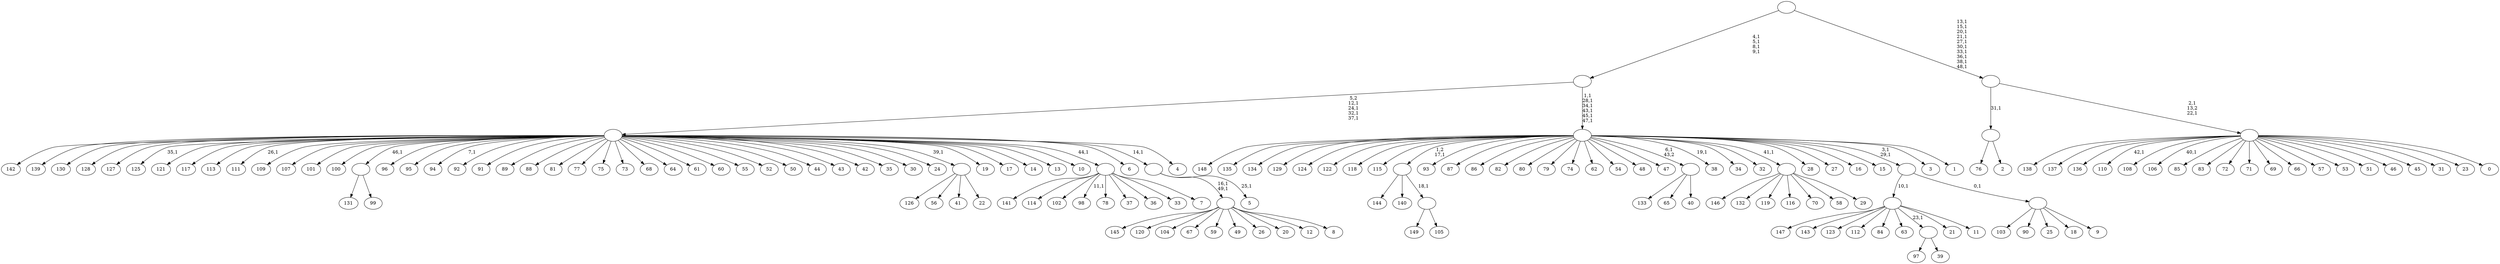 digraph T {
	200 [label="149"]
	199 [label="148"]
	198 [label="147"]
	197 [label="146"]
	196 [label="145"]
	195 [label="144"]
	194 [label="143"]
	193 [label="142"]
	192 [label="141"]
	191 [label="140"]
	190 [label="139"]
	189 [label="138"]
	188 [label="137"]
	187 [label="136"]
	186 [label="135"]
	185 [label="134"]
	184 [label="133"]
	183 [label="132"]
	182 [label="131"]
	181 [label="130"]
	180 [label="129"]
	179 [label="128"]
	178 [label="127"]
	177 [label="126"]
	176 [label="125"]
	174 [label="124"]
	173 [label="123"]
	172 [label="122"]
	171 [label="121"]
	170 [label="120"]
	169 [label="119"]
	168 [label="118"]
	167 [label="117"]
	166 [label="116"]
	165 [label="115"]
	164 [label="114"]
	163 [label="113"]
	162 [label="112"]
	161 [label="111"]
	159 [label="110"]
	157 [label="109"]
	156 [label="108"]
	155 [label="107"]
	154 [label="106"]
	152 [label="105"]
	151 [label=""]
	150 [label=""]
	149 [label="104"]
	148 [label="103"]
	147 [label="102"]
	146 [label="101"]
	145 [label="100"]
	144 [label="99"]
	143 [label=""]
	142 [label="98"]
	140 [label="97"]
	139 [label="96"]
	138 [label="95"]
	137 [label="94"]
	135 [label="93"]
	134 [label="92"]
	133 [label="91"]
	132 [label="90"]
	131 [label="89"]
	130 [label="88"]
	129 [label="87"]
	128 [label="86"]
	127 [label="85"]
	126 [label="84"]
	125 [label="83"]
	124 [label="82"]
	123 [label="81"]
	122 [label="80"]
	121 [label="79"]
	120 [label="78"]
	119 [label="77"]
	118 [label="76"]
	117 [label="75"]
	116 [label="74"]
	115 [label="73"]
	114 [label="72"]
	113 [label="71"]
	112 [label="70"]
	111 [label="69"]
	110 [label="68"]
	109 [label="67"]
	108 [label="66"]
	107 [label="65"]
	106 [label="64"]
	105 [label="63"]
	104 [label="62"]
	103 [label="61"]
	102 [label="60"]
	101 [label="59"]
	100 [label="58"]
	99 [label="57"]
	98 [label="56"]
	97 [label="55"]
	96 [label="54"]
	95 [label="53"]
	94 [label="52"]
	93 [label="51"]
	92 [label="50"]
	91 [label="49"]
	90 [label="48"]
	89 [label="47"]
	88 [label="46"]
	87 [label="45"]
	86 [label="44"]
	85 [label="43"]
	84 [label="42"]
	83 [label="41"]
	82 [label="40"]
	81 [label=""]
	80 [label="39"]
	79 [label=""]
	78 [label="38"]
	76 [label="37"]
	75 [label="36"]
	74 [label="35"]
	73 [label="34"]
	72 [label="33"]
	71 [label="32"]
	70 [label="31"]
	69 [label="30"]
	68 [label="29"]
	67 [label=""]
	66 [label="28"]
	65 [label="27"]
	64 [label="26"]
	63 [label="25"]
	62 [label="24"]
	61 [label="23"]
	60 [label="22"]
	59 [label=""]
	58 [label="21"]
	57 [label="20"]
	56 [label="19"]
	55 [label="18"]
	54 [label="17"]
	53 [label="16"]
	52 [label="15"]
	51 [label="14"]
	50 [label="13"]
	49 [label="12"]
	48 [label="11"]
	47 [label=""]
	46 [label="10"]
	45 [label="9"]
	44 [label=""]
	43 [label=""]
	41 [label="8"]
	40 [label=""]
	38 [label="7"]
	37 [label=""]
	36 [label="6"]
	35 [label="5"]
	33 [label=""]
	32 [label="4"]
	31 [label=""]
	27 [label="3"]
	26 [label="2"]
	25 [label=""]
	24 [label="1"]
	23 [label=""]
	17 [label=""]
	13 [label="0"]
	12 [label=""]
	10 [label=""]
	0 [label=""]
	151 -> 200 [label=""]
	151 -> 152 [label=""]
	150 -> 195 [label=""]
	150 -> 191 [label=""]
	150 -> 151 [label="18,1"]
	143 -> 182 [label=""]
	143 -> 144 [label=""]
	81 -> 184 [label=""]
	81 -> 107 [label=""]
	81 -> 82 [label=""]
	79 -> 140 [label=""]
	79 -> 80 [label=""]
	67 -> 197 [label=""]
	67 -> 183 [label=""]
	67 -> 169 [label=""]
	67 -> 166 [label=""]
	67 -> 112 [label=""]
	67 -> 100 [label=""]
	67 -> 68 [label=""]
	59 -> 177 [label=""]
	59 -> 98 [label=""]
	59 -> 83 [label=""]
	59 -> 60 [label=""]
	47 -> 198 [label=""]
	47 -> 194 [label=""]
	47 -> 173 [label=""]
	47 -> 162 [label=""]
	47 -> 126 [label=""]
	47 -> 105 [label=""]
	47 -> 79 [label="23,1"]
	47 -> 58 [label=""]
	47 -> 48 [label=""]
	44 -> 148 [label=""]
	44 -> 132 [label=""]
	44 -> 63 [label=""]
	44 -> 55 [label=""]
	44 -> 45 [label=""]
	43 -> 47 [label="10,1"]
	43 -> 44 [label="0,1"]
	40 -> 196 [label=""]
	40 -> 170 [label=""]
	40 -> 149 [label=""]
	40 -> 109 [label=""]
	40 -> 101 [label=""]
	40 -> 91 [label=""]
	40 -> 64 [label=""]
	40 -> 57 [label=""]
	40 -> 49 [label=""]
	40 -> 41 [label=""]
	37 -> 142 [label="11,1"]
	37 -> 192 [label=""]
	37 -> 164 [label=""]
	37 -> 147 [label=""]
	37 -> 120 [label=""]
	37 -> 76 [label=""]
	37 -> 75 [label=""]
	37 -> 72 [label=""]
	37 -> 38 [label=""]
	33 -> 35 [label="25,1"]
	33 -> 40 [label="16,1\n49,1"]
	31 -> 137 [label="7,1"]
	31 -> 161 [label="26,1"]
	31 -> 176 [label="35,1"]
	31 -> 193 [label=""]
	31 -> 190 [label=""]
	31 -> 181 [label=""]
	31 -> 179 [label=""]
	31 -> 178 [label=""]
	31 -> 171 [label=""]
	31 -> 167 [label=""]
	31 -> 163 [label=""]
	31 -> 157 [label=""]
	31 -> 155 [label=""]
	31 -> 146 [label=""]
	31 -> 145 [label=""]
	31 -> 143 [label="46,1"]
	31 -> 139 [label=""]
	31 -> 138 [label=""]
	31 -> 134 [label=""]
	31 -> 133 [label=""]
	31 -> 131 [label=""]
	31 -> 130 [label=""]
	31 -> 123 [label=""]
	31 -> 119 [label=""]
	31 -> 117 [label=""]
	31 -> 115 [label=""]
	31 -> 110 [label=""]
	31 -> 106 [label=""]
	31 -> 103 [label=""]
	31 -> 102 [label=""]
	31 -> 97 [label=""]
	31 -> 94 [label=""]
	31 -> 92 [label=""]
	31 -> 86 [label=""]
	31 -> 85 [label=""]
	31 -> 84 [label=""]
	31 -> 74 [label=""]
	31 -> 69 [label=""]
	31 -> 62 [label=""]
	31 -> 59 [label="39,1"]
	31 -> 56 [label=""]
	31 -> 54 [label=""]
	31 -> 51 [label=""]
	31 -> 50 [label=""]
	31 -> 46 [label=""]
	31 -> 37 [label="44,1"]
	31 -> 36 [label=""]
	31 -> 33 [label="14,1"]
	31 -> 32 [label=""]
	25 -> 118 [label=""]
	25 -> 26 [label=""]
	23 -> 43 [label="3,1\n29,1"]
	23 -> 78 [label="19,1"]
	23 -> 199 [label=""]
	23 -> 186 [label=""]
	23 -> 185 [label=""]
	23 -> 180 [label=""]
	23 -> 174 [label=""]
	23 -> 172 [label=""]
	23 -> 168 [label=""]
	23 -> 165 [label=""]
	23 -> 150 [label="1,2\n17,1"]
	23 -> 135 [label=""]
	23 -> 129 [label=""]
	23 -> 128 [label=""]
	23 -> 124 [label=""]
	23 -> 122 [label=""]
	23 -> 121 [label=""]
	23 -> 116 [label=""]
	23 -> 104 [label=""]
	23 -> 96 [label=""]
	23 -> 90 [label=""]
	23 -> 89 [label=""]
	23 -> 81 [label="6,1\n43,2"]
	23 -> 73 [label=""]
	23 -> 71 [label=""]
	23 -> 67 [label="41,1"]
	23 -> 66 [label=""]
	23 -> 65 [label=""]
	23 -> 53 [label=""]
	23 -> 52 [label=""]
	23 -> 27 [label=""]
	23 -> 24 [label=""]
	17 -> 23 [label="1,1\n28,1\n34,1\n43,1\n45,1\n47,1"]
	17 -> 31 [label="5,2\n12,1\n24,1\n32,1\n37,1"]
	12 -> 154 [label="40,1"]
	12 -> 159 [label="42,1"]
	12 -> 189 [label=""]
	12 -> 188 [label=""]
	12 -> 187 [label=""]
	12 -> 156 [label=""]
	12 -> 127 [label=""]
	12 -> 125 [label=""]
	12 -> 114 [label=""]
	12 -> 113 [label=""]
	12 -> 111 [label=""]
	12 -> 108 [label=""]
	12 -> 99 [label=""]
	12 -> 95 [label=""]
	12 -> 93 [label=""]
	12 -> 88 [label=""]
	12 -> 87 [label=""]
	12 -> 70 [label=""]
	12 -> 61 [label=""]
	12 -> 13 [label=""]
	10 -> 12 [label="2,1\n13,2\n22,1"]
	10 -> 25 [label="31,1"]
	0 -> 10 [label="13,1\n15,1\n20,1\n21,1\n27,1\n30,1\n33,1\n36,1\n38,1\n48,1"]
	0 -> 17 [label="4,1\n5,1\n8,1\n9,1"]
}
